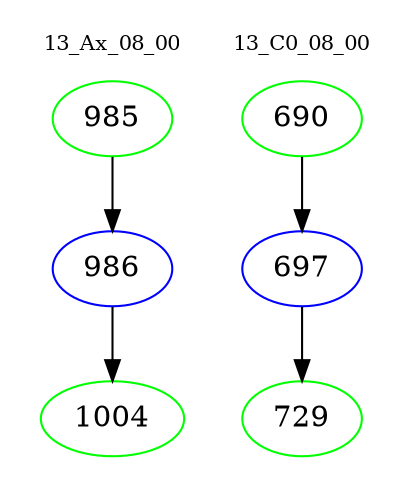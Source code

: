 digraph{
subgraph cluster_0 {
color = white
label = "13_Ax_08_00";
fontsize=10;
T0_985 [label="985", color="green"]
T0_985 -> T0_986 [color="black"]
T0_986 [label="986", color="blue"]
T0_986 -> T0_1004 [color="black"]
T0_1004 [label="1004", color="green"]
}
subgraph cluster_1 {
color = white
label = "13_C0_08_00";
fontsize=10;
T1_690 [label="690", color="green"]
T1_690 -> T1_697 [color="black"]
T1_697 [label="697", color="blue"]
T1_697 -> T1_729 [color="black"]
T1_729 [label="729", color="green"]
}
}
